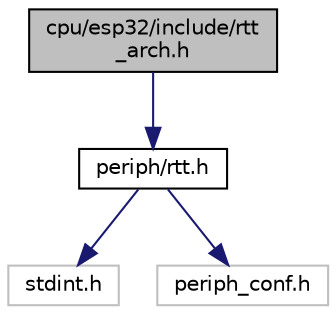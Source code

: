 digraph "cpu/esp32/include/rtt_arch.h"
{
 // LATEX_PDF_SIZE
  edge [fontname="Helvetica",fontsize="10",labelfontname="Helvetica",labelfontsize="10"];
  node [fontname="Helvetica",fontsize="10",shape=record];
  Node1 [label="cpu/esp32/include/rtt\l_arch.h",height=0.2,width=0.4,color="black", fillcolor="grey75", style="filled", fontcolor="black",tooltip="Architecture specific RTT functions for ESP32."];
  Node1 -> Node2 [color="midnightblue",fontsize="10",style="solid",fontname="Helvetica"];
  Node2 [label="periph/rtt.h",height=0.2,width=0.4,color="black", fillcolor="white", style="filled",URL="$rtt_8h.html",tooltip="Low-level RTT (Real Time Timer) peripheral driver interface definitions."];
  Node2 -> Node3 [color="midnightblue",fontsize="10",style="solid",fontname="Helvetica"];
  Node3 [label="stdint.h",height=0.2,width=0.4,color="grey75", fillcolor="white", style="filled",tooltip=" "];
  Node2 -> Node4 [color="midnightblue",fontsize="10",style="solid",fontname="Helvetica"];
  Node4 [label="periph_conf.h",height=0.2,width=0.4,color="grey75", fillcolor="white", style="filled",tooltip=" "];
}
